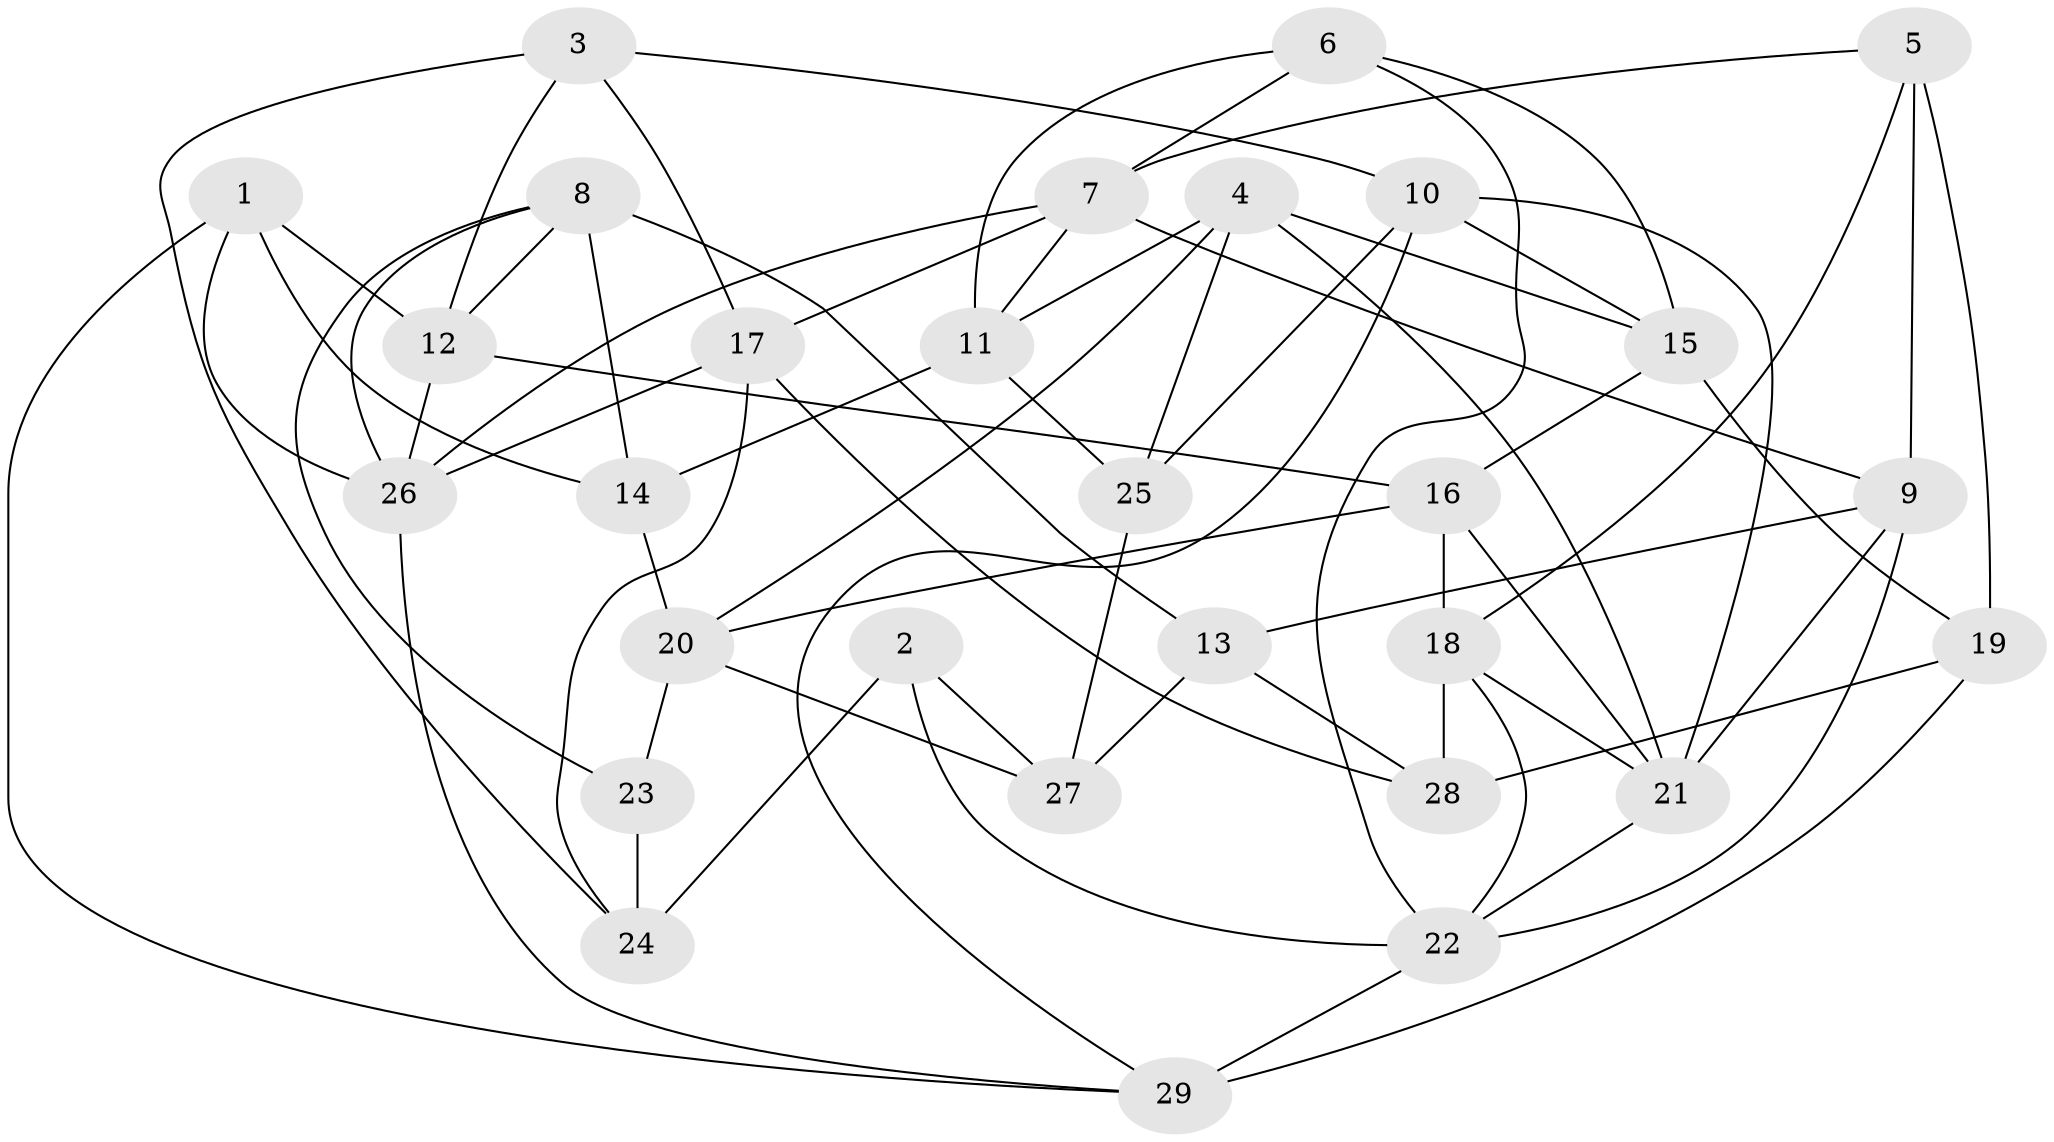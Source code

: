 // original degree distribution, {4: 1.0}
// Generated by graph-tools (version 1.1) at 2025/38/03/04/25 23:38:17]
// undirected, 29 vertices, 67 edges
graph export_dot {
  node [color=gray90,style=filled];
  1;
  2;
  3;
  4;
  5;
  6;
  7;
  8;
  9;
  10;
  11;
  12;
  13;
  14;
  15;
  16;
  17;
  18;
  19;
  20;
  21;
  22;
  23;
  24;
  25;
  26;
  27;
  28;
  29;
  1 -- 12 [weight=1.0];
  1 -- 14 [weight=1.0];
  1 -- 26 [weight=1.0];
  1 -- 29 [weight=1.0];
  2 -- 22 [weight=1.0];
  2 -- 24 [weight=2.0];
  2 -- 27 [weight=1.0];
  3 -- 10 [weight=2.0];
  3 -- 12 [weight=2.0];
  3 -- 17 [weight=1.0];
  3 -- 24 [weight=1.0];
  4 -- 11 [weight=1.0];
  4 -- 15 [weight=1.0];
  4 -- 20 [weight=1.0];
  4 -- 21 [weight=1.0];
  4 -- 25 [weight=2.0];
  5 -- 7 [weight=1.0];
  5 -- 9 [weight=1.0];
  5 -- 18 [weight=1.0];
  5 -- 19 [weight=1.0];
  6 -- 7 [weight=1.0];
  6 -- 11 [weight=2.0];
  6 -- 15 [weight=2.0];
  6 -- 22 [weight=1.0];
  7 -- 9 [weight=1.0];
  7 -- 11 [weight=1.0];
  7 -- 17 [weight=1.0];
  7 -- 26 [weight=1.0];
  8 -- 12 [weight=1.0];
  8 -- 13 [weight=1.0];
  8 -- 14 [weight=2.0];
  8 -- 23 [weight=1.0];
  8 -- 26 [weight=1.0];
  9 -- 13 [weight=2.0];
  9 -- 21 [weight=1.0];
  9 -- 22 [weight=1.0];
  10 -- 15 [weight=1.0];
  10 -- 21 [weight=1.0];
  10 -- 25 [weight=1.0];
  10 -- 29 [weight=1.0];
  11 -- 14 [weight=1.0];
  11 -- 25 [weight=1.0];
  12 -- 16 [weight=1.0];
  12 -- 26 [weight=1.0];
  13 -- 27 [weight=2.0];
  13 -- 28 [weight=1.0];
  14 -- 20 [weight=2.0];
  15 -- 16 [weight=1.0];
  15 -- 19 [weight=1.0];
  16 -- 18 [weight=2.0];
  16 -- 20 [weight=1.0];
  16 -- 21 [weight=1.0];
  17 -- 24 [weight=1.0];
  17 -- 26 [weight=1.0];
  17 -- 28 [weight=2.0];
  18 -- 21 [weight=1.0];
  18 -- 22 [weight=1.0];
  18 -- 28 [weight=1.0];
  19 -- 28 [weight=2.0];
  19 -- 29 [weight=2.0];
  20 -- 23 [weight=1.0];
  20 -- 27 [weight=1.0];
  21 -- 22 [weight=1.0];
  22 -- 29 [weight=1.0];
  23 -- 24 [weight=2.0];
  25 -- 27 [weight=2.0];
  26 -- 29 [weight=1.0];
}
